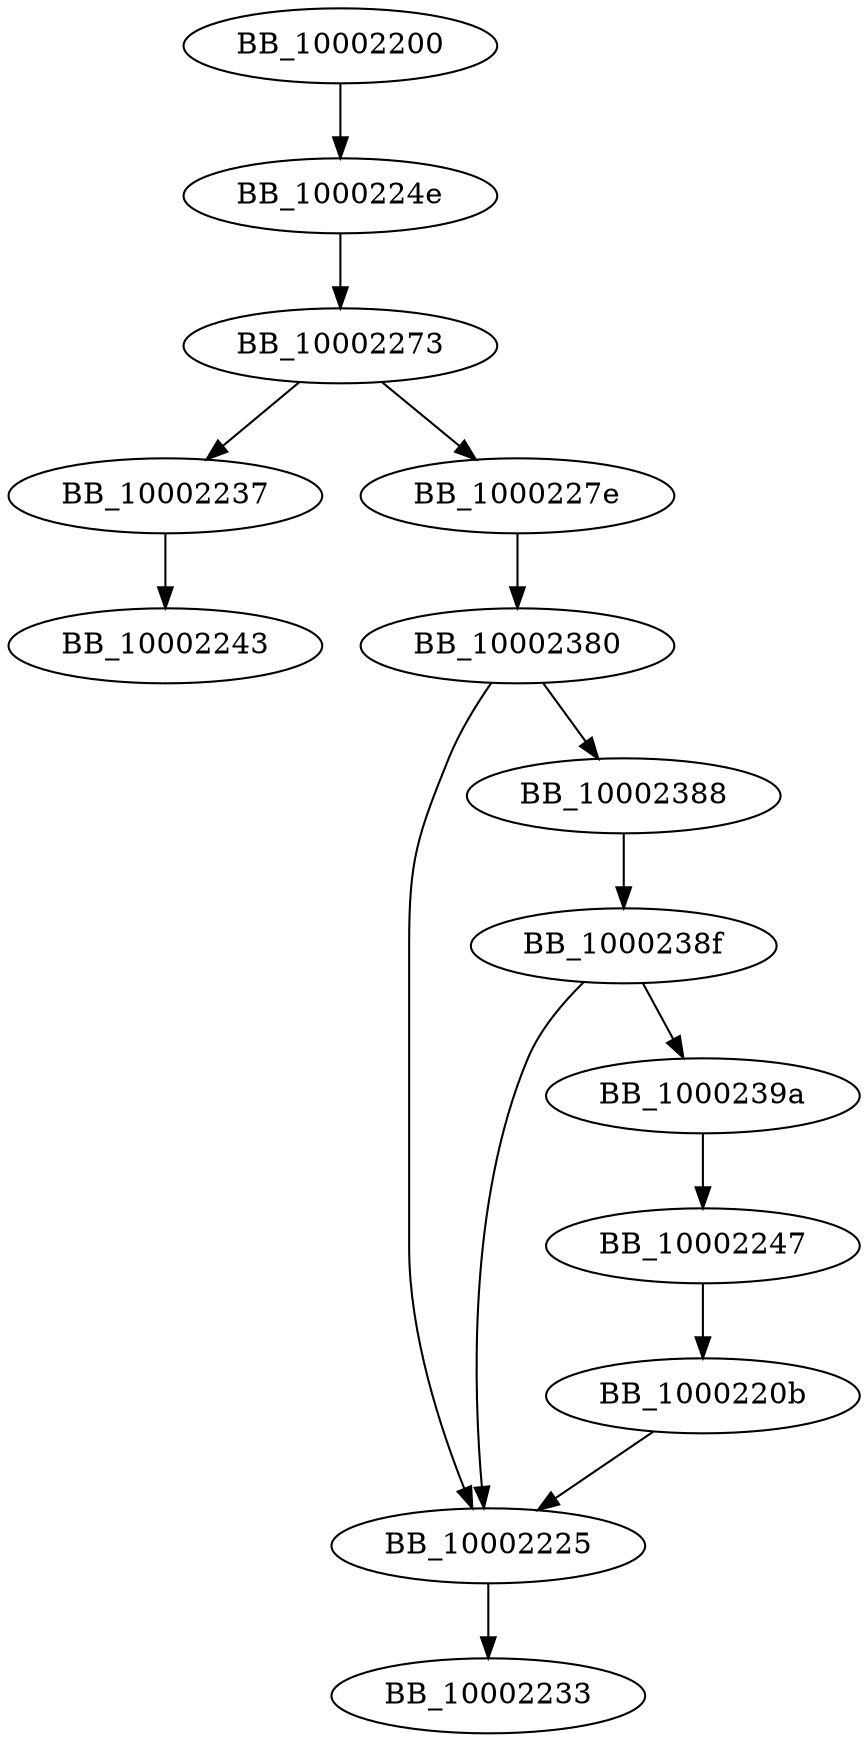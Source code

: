 DiGraph sub_10002200{
BB_10002200->BB_1000224e
BB_1000220b->BB_10002225
BB_10002225->BB_10002233
BB_10002237->BB_10002243
BB_10002247->BB_1000220b
BB_1000224e->BB_10002273
BB_10002273->BB_10002237
BB_10002273->BB_1000227e
BB_1000227e->BB_10002380
BB_10002380->BB_10002225
BB_10002380->BB_10002388
BB_10002388->BB_1000238f
BB_1000238f->BB_10002225
BB_1000238f->BB_1000239a
BB_1000239a->BB_10002247
}
